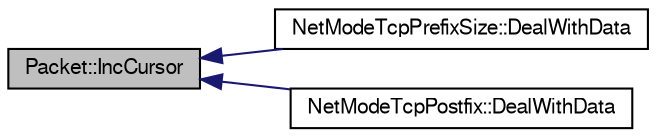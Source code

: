 digraph G
{
  edge [fontname="FreeSans",fontsize="10",labelfontname="FreeSans",labelfontsize="10"];
  node [fontname="FreeSans",fontsize="10",shape=record];
  rankdir=LR;
  Node1 [label="Packet::IncCursor",height=0.2,width=0.4,color="black", fillcolor="grey75", style="filled" fontcolor="black"];
  Node1 -> Node2 [dir=back,color="midnightblue",fontsize="10",style="solid"];
  Node2 [label="NetModeTcpPrefixSize::DealWithData",height=0.2,width=0.4,color="black", fillcolor="white", style="filled",URL="$class_net_mode_tcp_prefix_size.html#abd5057023c26ead45d476cf801fbb6ce"];
  Node1 -> Node3 [dir=back,color="midnightblue",fontsize="10",style="solid"];
  Node3 [label="NetModeTcpPostfix::DealWithData",height=0.2,width=0.4,color="black", fillcolor="white", style="filled",URL="$class_net_mode_tcp_postfix.html#abdbf83ca6a2d99bd37f20fbd731c03f7"];
}
